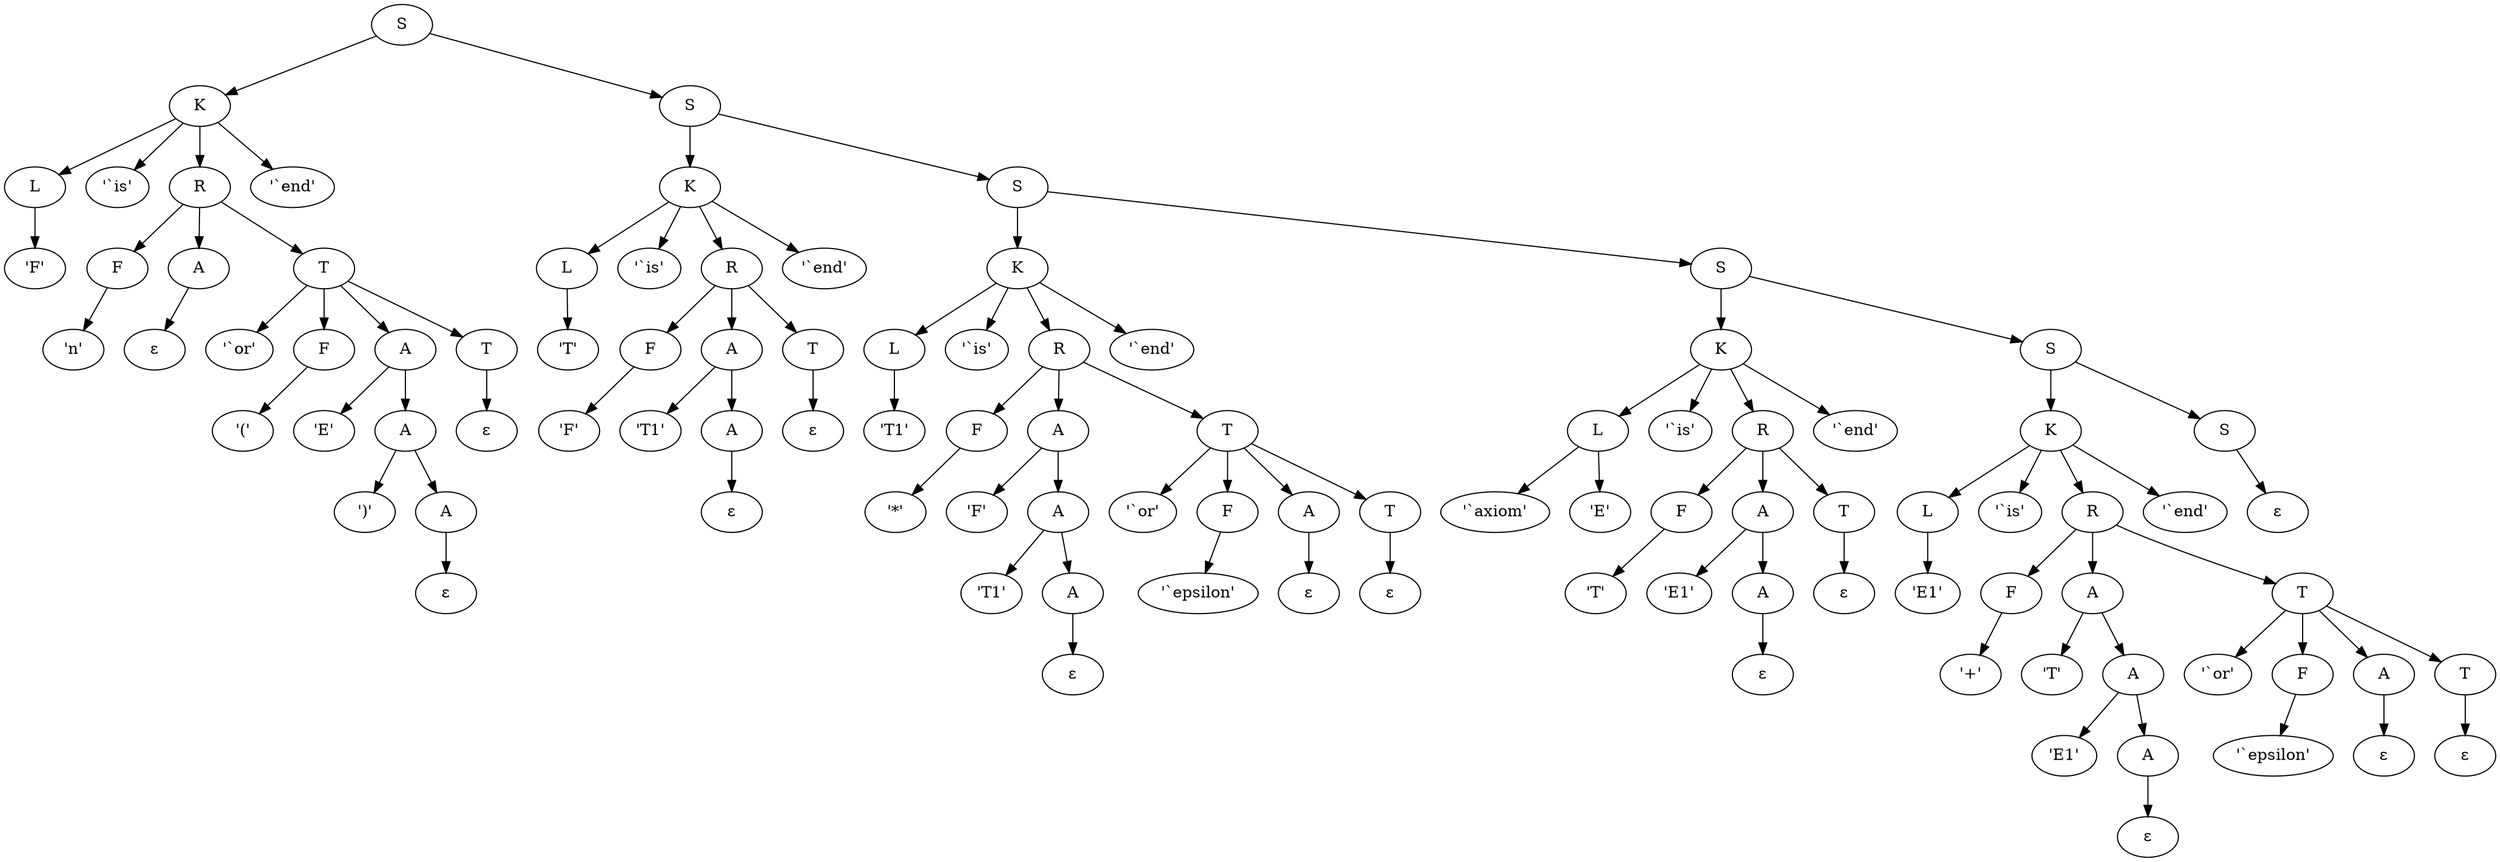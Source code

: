 digraph ParseTree {
  node0 [label="S"];
  node1 [label="K"];
  node2 [label="L"];
  node3 [label="'F'"];
  node2 -> node3;
  node1 -> node2;
  node4 [label="'`is'"];
  node1 -> node4;
  node5 [label="R"];
  node6 [label="F"];
  node7 [label="'n'"];
  node6 -> node7;
  node5 -> node6;
  node8 [label="A"];
  node9 [label="ε"];
  node8 -> node9;
  node5 -> node8;
  node10 [label="T"];
  node11 [label="'`or'"];
  node10 -> node11;
  node12 [label="F"];
  node13 [label="'('"];
  node12 -> node13;
  node10 -> node12;
  node14 [label="A"];
  node15 [label="'E'"];
  node14 -> node15;
  node16 [label="A"];
  node17 [label="')'"];
  node16 -> node17;
  node18 [label="A"];
  node19 [label="ε"];
  node18 -> node19;
  node16 -> node18;
  node14 -> node16;
  node10 -> node14;
  node20 [label="T"];
  node21 [label="ε"];
  node20 -> node21;
  node10 -> node20;
  node5 -> node10;
  node1 -> node5;
  node22 [label="'`end'"];
  node1 -> node22;
  node0 -> node1;
  node23 [label="S"];
  node24 [label="K"];
  node25 [label="L"];
  node26 [label="'T'"];
  node25 -> node26;
  node24 -> node25;
  node27 [label="'`is'"];
  node24 -> node27;
  node28 [label="R"];
  node29 [label="F"];
  node30 [label="'F'"];
  node29 -> node30;
  node28 -> node29;
  node31 [label="A"];
  node32 [label="'T1'"];
  node31 -> node32;
  node33 [label="A"];
  node34 [label="ε"];
  node33 -> node34;
  node31 -> node33;
  node28 -> node31;
  node35 [label="T"];
  node36 [label="ε"];
  node35 -> node36;
  node28 -> node35;
  node24 -> node28;
  node37 [label="'`end'"];
  node24 -> node37;
  node23 -> node24;
  node38 [label="S"];
  node39 [label="K"];
  node40 [label="L"];
  node41 [label="'T1'"];
  node40 -> node41;
  node39 -> node40;
  node42 [label="'`is'"];
  node39 -> node42;
  node43 [label="R"];
  node44 [label="F"];
  node45 [label="'*'"];
  node44 -> node45;
  node43 -> node44;
  node46 [label="A"];
  node47 [label="'F'"];
  node46 -> node47;
  node48 [label="A"];
  node49 [label="'T1'"];
  node48 -> node49;
  node50 [label="A"];
  node51 [label="ε"];
  node50 -> node51;
  node48 -> node50;
  node46 -> node48;
  node43 -> node46;
  node52 [label="T"];
  node53 [label="'`or'"];
  node52 -> node53;
  node54 [label="F"];
  node55 [label="'`epsilon'"];
  node54 -> node55;
  node52 -> node54;
  node56 [label="A"];
  node57 [label="ε"];
  node56 -> node57;
  node52 -> node56;
  node58 [label="T"];
  node59 [label="ε"];
  node58 -> node59;
  node52 -> node58;
  node43 -> node52;
  node39 -> node43;
  node60 [label="'`end'"];
  node39 -> node60;
  node38 -> node39;
  node61 [label="S"];
  node62 [label="K"];
  node63 [label="L"];
  node64 [label="'`axiom'"];
  node63 -> node64;
  node65 [label="'E'"];
  node63 -> node65;
  node62 -> node63;
  node66 [label="'`is'"];
  node62 -> node66;
  node67 [label="R"];
  node68 [label="F"];
  node69 [label="'T'"];
  node68 -> node69;
  node67 -> node68;
  node70 [label="A"];
  node71 [label="'E1'"];
  node70 -> node71;
  node72 [label="A"];
  node73 [label="ε"];
  node72 -> node73;
  node70 -> node72;
  node67 -> node70;
  node74 [label="T"];
  node75 [label="ε"];
  node74 -> node75;
  node67 -> node74;
  node62 -> node67;
  node76 [label="'`end'"];
  node62 -> node76;
  node61 -> node62;
  node77 [label="S"];
  node78 [label="K"];
  node79 [label="L"];
  node80 [label="'E1'"];
  node79 -> node80;
  node78 -> node79;
  node81 [label="'`is'"];
  node78 -> node81;
  node82 [label="R"];
  node83 [label="F"];
  node84 [label="'+'"];
  node83 -> node84;
  node82 -> node83;
  node85 [label="A"];
  node86 [label="'T'"];
  node85 -> node86;
  node87 [label="A"];
  node88 [label="'E1'"];
  node87 -> node88;
  node89 [label="A"];
  node90 [label="ε"];
  node89 -> node90;
  node87 -> node89;
  node85 -> node87;
  node82 -> node85;
  node91 [label="T"];
  node92 [label="'`or'"];
  node91 -> node92;
  node93 [label="F"];
  node94 [label="'`epsilon'"];
  node93 -> node94;
  node91 -> node93;
  node95 [label="A"];
  node96 [label="ε"];
  node95 -> node96;
  node91 -> node95;
  node97 [label="T"];
  node98 [label="ε"];
  node97 -> node98;
  node91 -> node97;
  node82 -> node91;
  node78 -> node82;
  node99 [label="'`end'"];
  node78 -> node99;
  node77 -> node78;
  node100 [label="S"];
  node101 [label="ε"];
  node100 -> node101;
  node77 -> node100;
  node61 -> node77;
  node38 -> node61;
  node23 -> node38;
  node0 -> node23;
}
